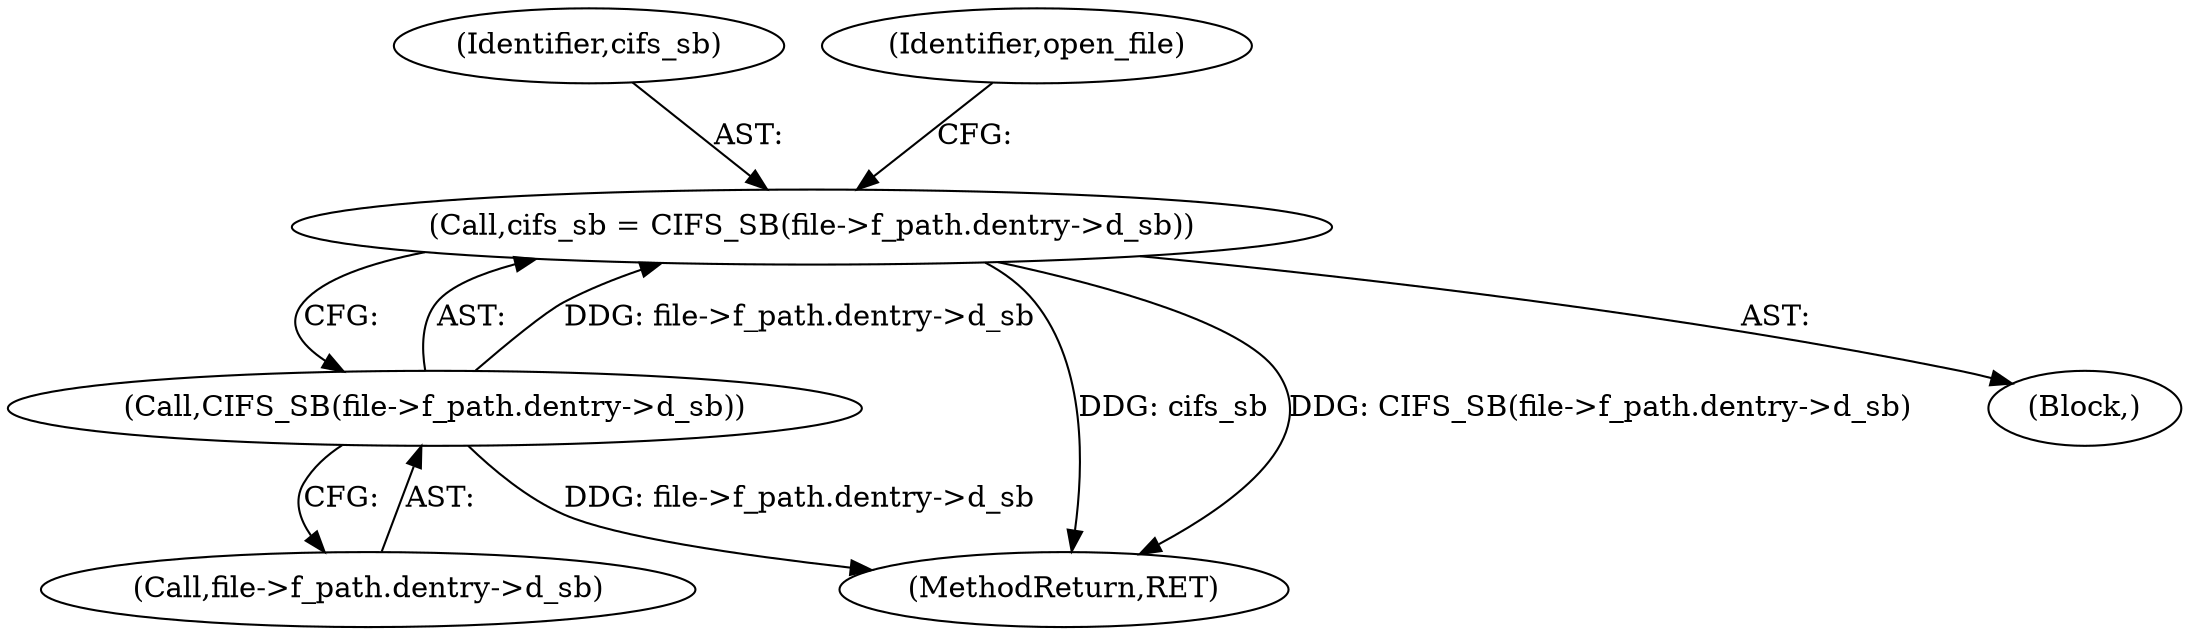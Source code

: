 digraph "0_linux_5d81de8e8667da7135d3a32a964087c0faf5483f@pointer" {
"1000158" [label="(Call,cifs_sb = CIFS_SB(file->f_path.dentry->d_sb))"];
"1000160" [label="(Call,CIFS_SB(file->f_path.dentry->d_sb))"];
"1000158" [label="(Call,cifs_sb = CIFS_SB(file->f_path.dentry->d_sb))"];
"1000506" [label="(MethodReturn,RET)"];
"1000112" [label="(Block,)"];
"1000161" [label="(Call,file->f_path.dentry->d_sb)"];
"1000159" [label="(Identifier,cifs_sb)"];
"1000160" [label="(Call,CIFS_SB(file->f_path.dentry->d_sb))"];
"1000169" [label="(Identifier,open_file)"];
"1000158" -> "1000112"  [label="AST: "];
"1000158" -> "1000160"  [label="CFG: "];
"1000159" -> "1000158"  [label="AST: "];
"1000160" -> "1000158"  [label="AST: "];
"1000169" -> "1000158"  [label="CFG: "];
"1000158" -> "1000506"  [label="DDG: cifs_sb"];
"1000158" -> "1000506"  [label="DDG: CIFS_SB(file->f_path.dentry->d_sb)"];
"1000160" -> "1000158"  [label="DDG: file->f_path.dentry->d_sb"];
"1000160" -> "1000161"  [label="CFG: "];
"1000161" -> "1000160"  [label="AST: "];
"1000160" -> "1000506"  [label="DDG: file->f_path.dentry->d_sb"];
}
